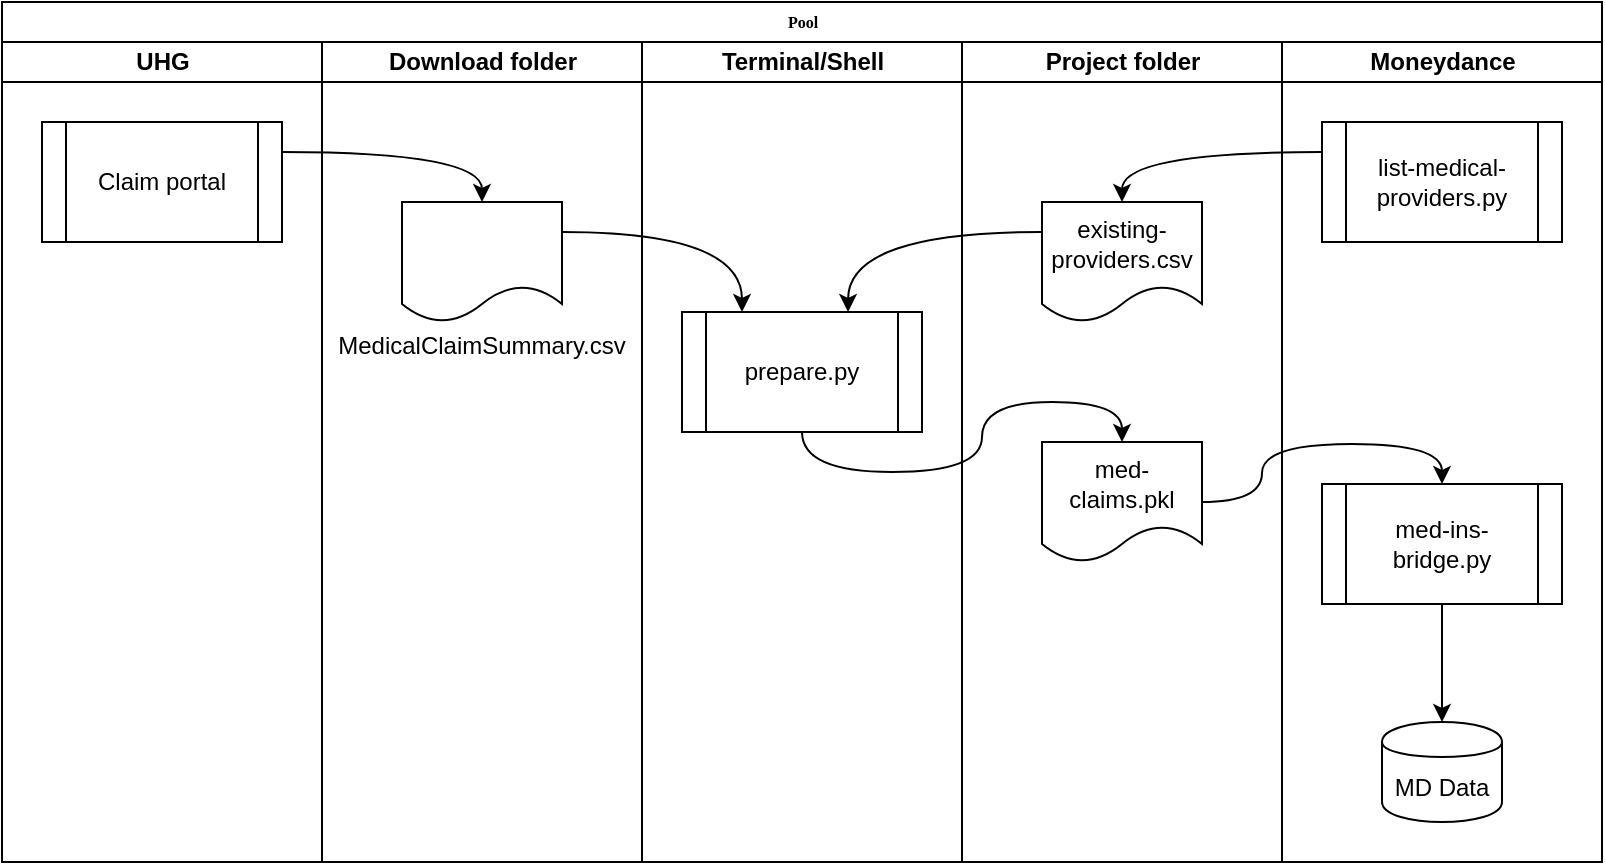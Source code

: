 <mxfile version="12.3.2" type="github" pages="1">
  <diagram name="Page-1" id="74e2e168-ea6b-b213-b513-2b3c1d86103e">
    <mxGraphModel dx="1470" dy="954" grid="1" gridSize="10" guides="1" tooltips="1" connect="1" arrows="1" fold="1" page="1" pageScale="1" pageWidth="1100" pageHeight="850" background="#ffffff" math="0" shadow="0">
      <root>
        <mxCell id="0"/>
        <mxCell id="1" parent="0"/>
        <mxCell id="77e6c97f196da883-1" value="Pool" style="swimlane;html=1;childLayout=stackLayout;startSize=20;rounded=0;shadow=0;labelBackgroundColor=none;strokeWidth=1;fontFamily=Verdana;fontSize=8;align=center;" parent="1" vertex="1">
          <mxGeometry x="70" y="60" width="800" height="430" as="geometry"/>
        </mxCell>
        <mxCell id="77e6c97f196da883-2" value="UHG" style="swimlane;html=1;startSize=20;" parent="77e6c97f196da883-1" vertex="1">
          <mxGeometry y="20" width="160" height="410" as="geometry"/>
        </mxCell>
        <mxCell id="0p6k7hB6vns7x9YInnyK-1" value="Claim portal" style="shape=process;whiteSpace=wrap;html=1;backgroundOutline=1;" vertex="1" parent="77e6c97f196da883-2">
          <mxGeometry x="20" y="40" width="120" height="60" as="geometry"/>
        </mxCell>
        <mxCell id="0p6k7hB6vns7x9YInnyK-27" value="Download folder" style="swimlane;html=1;startSize=20;" vertex="1" parent="77e6c97f196da883-1">
          <mxGeometry x="160" y="20" width="160" height="410" as="geometry"/>
        </mxCell>
        <mxCell id="0p6k7hB6vns7x9YInnyK-11" value="" style="group;labelPosition=center;verticalLabelPosition=bottom;align=center;verticalAlign=bottom;" vertex="1" connectable="0" parent="0p6k7hB6vns7x9YInnyK-27">
          <mxGeometry x="30" y="80" width="80" height="60" as="geometry"/>
        </mxCell>
        <mxCell id="0p6k7hB6vns7x9YInnyK-10" value="" style="group" vertex="1" connectable="0" parent="0p6k7hB6vns7x9YInnyK-11">
          <mxGeometry width="80" height="60" as="geometry"/>
        </mxCell>
        <mxCell id="0p6k7hB6vns7x9YInnyK-5" value="&lt;br&gt;&lt;br&gt;&lt;br&gt;&lt;br&gt;&lt;br&gt;&lt;br&gt;&lt;br&gt;MedicalClaimSummary.csv" style="shape=document;whiteSpace=wrap;html=1;boundedLbl=1;align=center;" vertex="1" parent="0p6k7hB6vns7x9YInnyK-10">
          <mxGeometry x="10" width="80" height="60" as="geometry"/>
        </mxCell>
        <mxCell id="0p6k7hB6vns7x9YInnyK-21" style="edgeStyle=orthogonalEdgeStyle;curved=1;rounded=0;orthogonalLoop=1;jettySize=auto;html=1;exitX=1;exitY=0.25;exitDx=0;exitDy=0;entryX=0.25;entryY=0;entryDx=0;entryDy=0;" edge="1" parent="77e6c97f196da883-1" source="0p6k7hB6vns7x9YInnyK-5" target="0p6k7hB6vns7x9YInnyK-3">
          <mxGeometry relative="1" as="geometry"/>
        </mxCell>
        <mxCell id="77e6c97f196da883-6" value="Terminal/Shell" style="swimlane;html=1;startSize=20;" parent="77e6c97f196da883-1" vertex="1">
          <mxGeometry x="320" y="20" width="160" height="410" as="geometry"/>
        </mxCell>
        <mxCell id="0p6k7hB6vns7x9YInnyK-3" value="prepare.py" style="shape=process;whiteSpace=wrap;html=1;backgroundOutline=1;" vertex="1" parent="77e6c97f196da883-6">
          <mxGeometry x="20" y="135" width="120" height="60" as="geometry"/>
        </mxCell>
        <mxCell id="0p6k7hB6vns7x9YInnyK-23" style="edgeStyle=orthogonalEdgeStyle;curved=1;rounded=0;orthogonalLoop=1;jettySize=auto;html=1;exitX=0.5;exitY=1;exitDx=0;exitDy=0;" edge="1" parent="77e6c97f196da883-1" source="0p6k7hB6vns7x9YInnyK-3" target="0p6k7hB6vns7x9YInnyK-17">
          <mxGeometry relative="1" as="geometry"/>
        </mxCell>
        <mxCell id="0p6k7hB6vns7x9YInnyK-22" style="edgeStyle=orthogonalEdgeStyle;curved=1;rounded=0;orthogonalLoop=1;jettySize=auto;html=1;exitX=0;exitY=0.25;exitDx=0;exitDy=0;entryX=0.692;entryY=0;entryDx=0;entryDy=0;entryPerimeter=0;" edge="1" parent="77e6c97f196da883-1" source="0p6k7hB6vns7x9YInnyK-14" target="0p6k7hB6vns7x9YInnyK-3">
          <mxGeometry relative="1" as="geometry"/>
        </mxCell>
        <mxCell id="77e6c97f196da883-4" value="Project folder" style="swimlane;html=1;startSize=20;" parent="77e6c97f196da883-1" vertex="1">
          <mxGeometry x="480" y="20" width="160" height="410" as="geometry"/>
        </mxCell>
        <mxCell id="0p6k7hB6vns7x9YInnyK-15" value="" style="group" vertex="1" connectable="0" parent="77e6c97f196da883-4">
          <mxGeometry x="40" y="200" width="80" height="60" as="geometry"/>
        </mxCell>
        <mxCell id="0p6k7hB6vns7x9YInnyK-16" value="" style="group" vertex="1" connectable="0" parent="0p6k7hB6vns7x9YInnyK-15">
          <mxGeometry width="80" height="60" as="geometry"/>
        </mxCell>
        <mxCell id="0p6k7hB6vns7x9YInnyK-17" value="med-claims.pkl" style="shape=document;whiteSpace=wrap;html=1;boundedLbl=1;" vertex="1" parent="0p6k7hB6vns7x9YInnyK-16">
          <mxGeometry width="80" height="60" as="geometry"/>
        </mxCell>
        <mxCell id="0p6k7hB6vns7x9YInnyK-12" value="" style="group" vertex="1" connectable="0" parent="77e6c97f196da883-4">
          <mxGeometry x="40" y="80" width="80" height="60" as="geometry"/>
        </mxCell>
        <mxCell id="0p6k7hB6vns7x9YInnyK-13" value="" style="group" vertex="1" connectable="0" parent="0p6k7hB6vns7x9YInnyK-12">
          <mxGeometry width="80" height="60" as="geometry"/>
        </mxCell>
        <mxCell id="0p6k7hB6vns7x9YInnyK-14" value="existing-providers.csv" style="shape=document;whiteSpace=wrap;html=1;boundedLbl=1;" vertex="1" parent="0p6k7hB6vns7x9YInnyK-13">
          <mxGeometry width="80" height="60" as="geometry"/>
        </mxCell>
        <mxCell id="0p6k7hB6vns7x9YInnyK-20" style="edgeStyle=orthogonalEdgeStyle;curved=1;rounded=0;orthogonalLoop=1;jettySize=auto;html=1;exitX=0;exitY=0.25;exitDx=0;exitDy=0;entryX=0.5;entryY=0;entryDx=0;entryDy=0;" edge="1" parent="77e6c97f196da883-1" source="0p6k7hB6vns7x9YInnyK-2" target="0p6k7hB6vns7x9YInnyK-14">
          <mxGeometry relative="1" as="geometry"/>
        </mxCell>
        <mxCell id="0p6k7hB6vns7x9YInnyK-25" style="edgeStyle=orthogonalEdgeStyle;curved=1;rounded=0;orthogonalLoop=1;jettySize=auto;html=1;exitX=1;exitY=0.5;exitDx=0;exitDy=0;entryX=0.5;entryY=0;entryDx=0;entryDy=0;" edge="1" parent="77e6c97f196da883-1" source="0p6k7hB6vns7x9YInnyK-17" target="0p6k7hB6vns7x9YInnyK-7">
          <mxGeometry relative="1" as="geometry"/>
        </mxCell>
        <mxCell id="77e6c97f196da883-5" value="Moneydance" style="swimlane;html=1;startSize=20;" parent="77e6c97f196da883-1" vertex="1">
          <mxGeometry x="640" y="20" width="160" height="410" as="geometry"/>
        </mxCell>
        <mxCell id="0p6k7hB6vns7x9YInnyK-2" value="list-medical-providers.py" style="shape=process;whiteSpace=wrap;html=1;backgroundOutline=1;" vertex="1" parent="77e6c97f196da883-5">
          <mxGeometry x="20" y="40" width="120" height="60" as="geometry"/>
        </mxCell>
        <mxCell id="0p6k7hB6vns7x9YInnyK-26" style="edgeStyle=orthogonalEdgeStyle;curved=1;rounded=0;orthogonalLoop=1;jettySize=auto;html=1;exitX=0.5;exitY=1;exitDx=0;exitDy=0;" edge="1" parent="77e6c97f196da883-5" source="0p6k7hB6vns7x9YInnyK-7" target="0p6k7hB6vns7x9YInnyK-18">
          <mxGeometry relative="1" as="geometry"/>
        </mxCell>
        <mxCell id="0p6k7hB6vns7x9YInnyK-7" value="med-ins-bridge.py" style="shape=process;whiteSpace=wrap;html=1;backgroundOutline=1;" vertex="1" parent="77e6c97f196da883-5">
          <mxGeometry x="20" y="221" width="120" height="60" as="geometry"/>
        </mxCell>
        <mxCell id="0p6k7hB6vns7x9YInnyK-18" value="MD Data" style="shape=cylinder;whiteSpace=wrap;html=1;boundedLbl=1;backgroundOutline=1;" vertex="1" parent="77e6c97f196da883-5">
          <mxGeometry x="50" y="340" width="60" height="50" as="geometry"/>
        </mxCell>
        <mxCell id="0p6k7hB6vns7x9YInnyK-19" style="edgeStyle=orthogonalEdgeStyle;curved=1;rounded=0;orthogonalLoop=1;jettySize=auto;html=1;exitX=1;exitY=0.25;exitDx=0;exitDy=0;entryX=0.5;entryY=0;entryDx=0;entryDy=0;" edge="1" parent="77e6c97f196da883-1" source="0p6k7hB6vns7x9YInnyK-1" target="0p6k7hB6vns7x9YInnyK-5">
          <mxGeometry relative="1" as="geometry"/>
        </mxCell>
      </root>
    </mxGraphModel>
  </diagram>
</mxfile>
